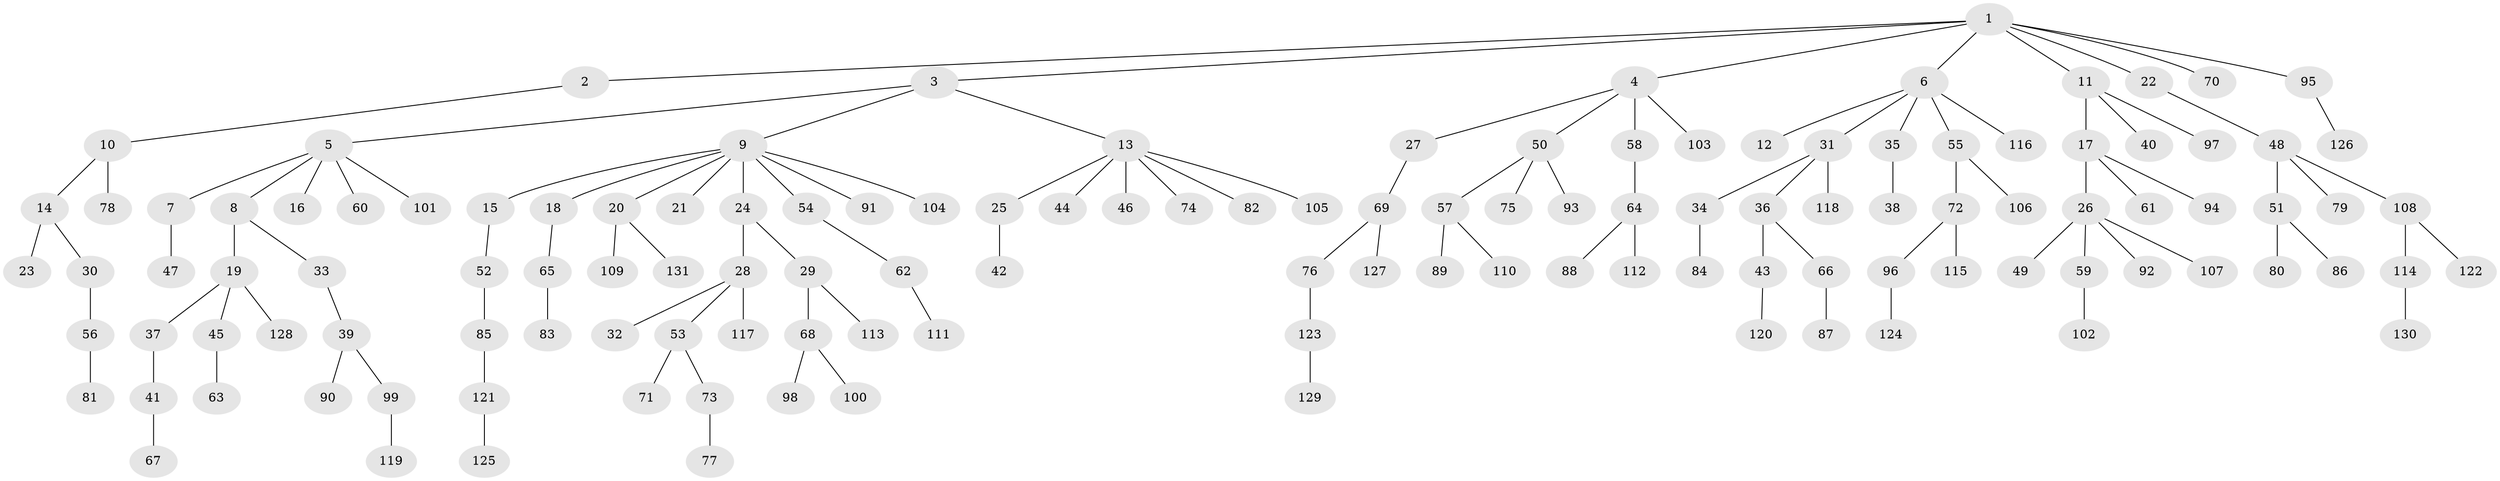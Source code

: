 // Generated by graph-tools (version 1.1) at 2025/36/03/09/25 02:36:47]
// undirected, 131 vertices, 130 edges
graph export_dot {
graph [start="1"]
  node [color=gray90,style=filled];
  1;
  2;
  3;
  4;
  5;
  6;
  7;
  8;
  9;
  10;
  11;
  12;
  13;
  14;
  15;
  16;
  17;
  18;
  19;
  20;
  21;
  22;
  23;
  24;
  25;
  26;
  27;
  28;
  29;
  30;
  31;
  32;
  33;
  34;
  35;
  36;
  37;
  38;
  39;
  40;
  41;
  42;
  43;
  44;
  45;
  46;
  47;
  48;
  49;
  50;
  51;
  52;
  53;
  54;
  55;
  56;
  57;
  58;
  59;
  60;
  61;
  62;
  63;
  64;
  65;
  66;
  67;
  68;
  69;
  70;
  71;
  72;
  73;
  74;
  75;
  76;
  77;
  78;
  79;
  80;
  81;
  82;
  83;
  84;
  85;
  86;
  87;
  88;
  89;
  90;
  91;
  92;
  93;
  94;
  95;
  96;
  97;
  98;
  99;
  100;
  101;
  102;
  103;
  104;
  105;
  106;
  107;
  108;
  109;
  110;
  111;
  112;
  113;
  114;
  115;
  116;
  117;
  118;
  119;
  120;
  121;
  122;
  123;
  124;
  125;
  126;
  127;
  128;
  129;
  130;
  131;
  1 -- 2;
  1 -- 3;
  1 -- 4;
  1 -- 6;
  1 -- 11;
  1 -- 22;
  1 -- 70;
  1 -- 95;
  2 -- 10;
  3 -- 5;
  3 -- 9;
  3 -- 13;
  4 -- 27;
  4 -- 50;
  4 -- 58;
  4 -- 103;
  5 -- 7;
  5 -- 8;
  5 -- 16;
  5 -- 60;
  5 -- 101;
  6 -- 12;
  6 -- 31;
  6 -- 35;
  6 -- 55;
  6 -- 116;
  7 -- 47;
  8 -- 19;
  8 -- 33;
  9 -- 15;
  9 -- 18;
  9 -- 20;
  9 -- 21;
  9 -- 24;
  9 -- 54;
  9 -- 91;
  9 -- 104;
  10 -- 14;
  10 -- 78;
  11 -- 17;
  11 -- 40;
  11 -- 97;
  13 -- 25;
  13 -- 44;
  13 -- 46;
  13 -- 74;
  13 -- 82;
  13 -- 105;
  14 -- 23;
  14 -- 30;
  15 -- 52;
  17 -- 26;
  17 -- 61;
  17 -- 94;
  18 -- 65;
  19 -- 37;
  19 -- 45;
  19 -- 128;
  20 -- 109;
  20 -- 131;
  22 -- 48;
  24 -- 28;
  24 -- 29;
  25 -- 42;
  26 -- 49;
  26 -- 59;
  26 -- 92;
  26 -- 107;
  27 -- 69;
  28 -- 32;
  28 -- 53;
  28 -- 117;
  29 -- 68;
  29 -- 113;
  30 -- 56;
  31 -- 34;
  31 -- 36;
  31 -- 118;
  33 -- 39;
  34 -- 84;
  35 -- 38;
  36 -- 43;
  36 -- 66;
  37 -- 41;
  39 -- 90;
  39 -- 99;
  41 -- 67;
  43 -- 120;
  45 -- 63;
  48 -- 51;
  48 -- 79;
  48 -- 108;
  50 -- 57;
  50 -- 75;
  50 -- 93;
  51 -- 80;
  51 -- 86;
  52 -- 85;
  53 -- 71;
  53 -- 73;
  54 -- 62;
  55 -- 72;
  55 -- 106;
  56 -- 81;
  57 -- 89;
  57 -- 110;
  58 -- 64;
  59 -- 102;
  62 -- 111;
  64 -- 88;
  64 -- 112;
  65 -- 83;
  66 -- 87;
  68 -- 98;
  68 -- 100;
  69 -- 76;
  69 -- 127;
  72 -- 96;
  72 -- 115;
  73 -- 77;
  76 -- 123;
  85 -- 121;
  95 -- 126;
  96 -- 124;
  99 -- 119;
  108 -- 114;
  108 -- 122;
  114 -- 130;
  121 -- 125;
  123 -- 129;
}
